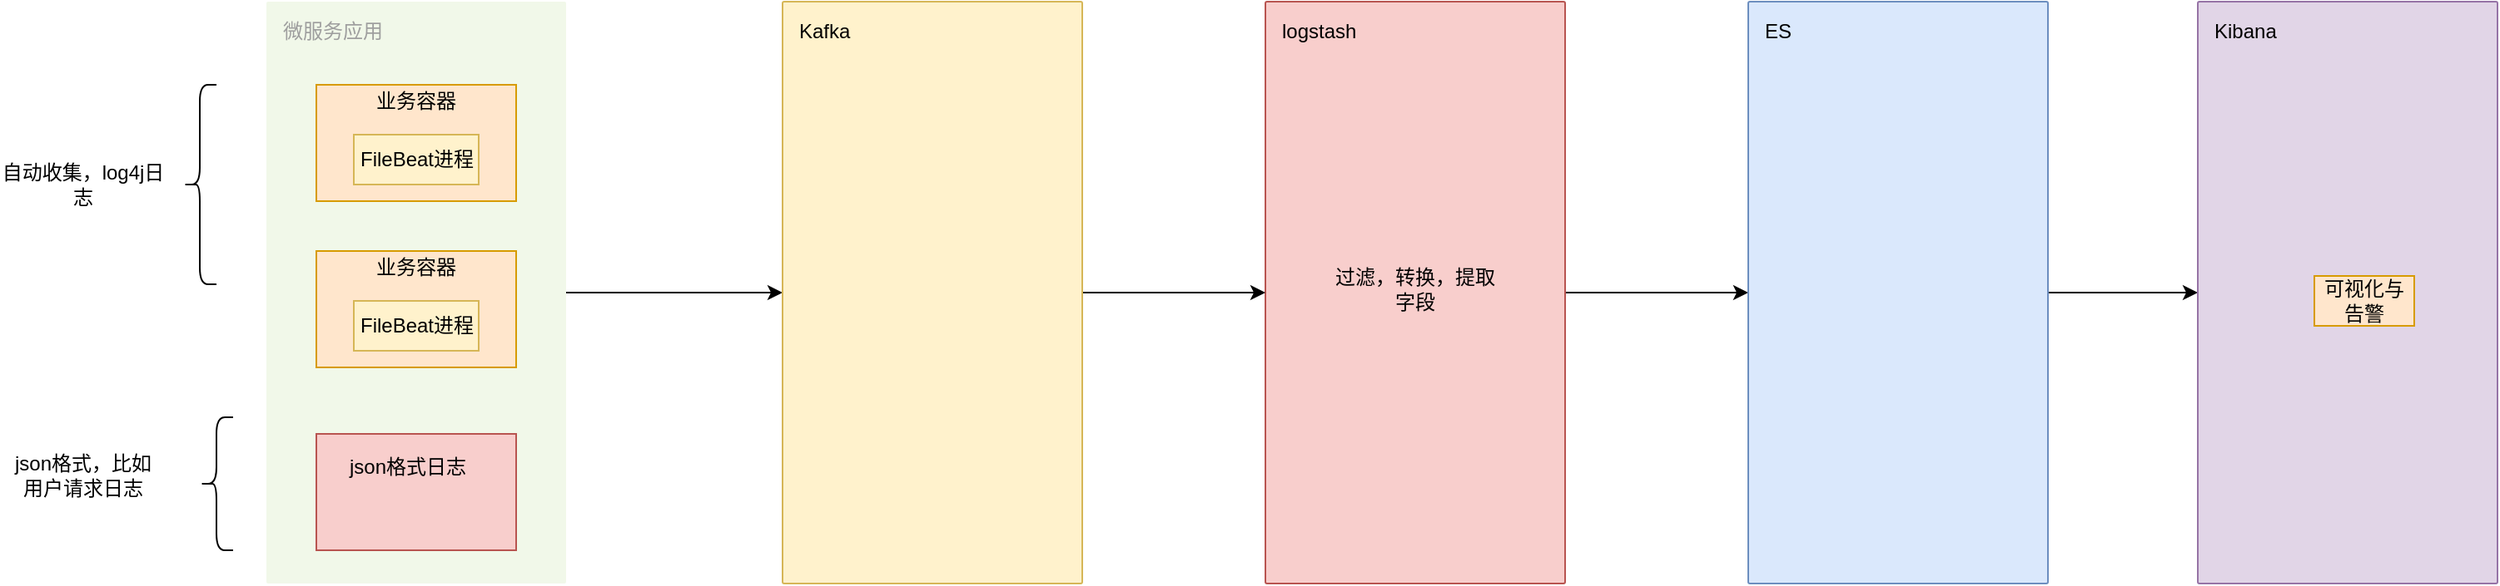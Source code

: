 <mxfile version="16.1.2" type="device"><diagram id="GKId105t5Rv2BwBIrQ8L" name="第 1 页"><mxGraphModel dx="1931" dy="680" grid="1" gridSize="10" guides="1" tooltips="1" connect="1" arrows="1" fold="1" page="1" pageScale="1" pageWidth="827" pageHeight="1169" math="0" shadow="0"><root><mxCell id="0"/><mxCell id="1" parent="0"/><mxCell id="bDekBWETnW0VdO4arCeu-22" style="edgeStyle=orthogonalEdgeStyle;rounded=0;orthogonalLoop=1;jettySize=auto;html=1;exitX=1;exitY=0.5;exitDx=0;exitDy=0;exitPerimeter=0;entryX=0;entryY=0.5;entryDx=0;entryDy=0;entryPerimeter=0;" edge="1" parent="1" source="bDekBWETnW0VdO4arCeu-2" target="bDekBWETnW0VdO4arCeu-4"><mxGeometry relative="1" as="geometry"/></mxCell><mxCell id="bDekBWETnW0VdO4arCeu-2" value="微服务应用" style="sketch=0;points=[[0,0,0],[0.25,0,0],[0.5,0,0],[0.75,0,0],[1,0,0],[1,0.25,0],[1,0.5,0],[1,0.75,0],[1,1,0],[0.75,1,0],[0.5,1,0],[0.25,1,0],[0,1,0],[0,0.75,0],[0,0.5,0],[0,0.25,0]];rounded=1;absoluteArcSize=1;arcSize=2;html=1;strokeColor=none;gradientColor=none;shadow=0;dashed=0;fontSize=12;fontColor=#9E9E9E;align=left;verticalAlign=top;spacing=10;spacingTop=-4;fillColor=#F1F8E9;" vertex="1" parent="1"><mxGeometry x="110" y="130" width="180" height="350" as="geometry"/></mxCell><mxCell id="bDekBWETnW0VdO4arCeu-25" style="edgeStyle=orthogonalEdgeStyle;rounded=0;orthogonalLoop=1;jettySize=auto;html=1;exitX=1;exitY=0.5;exitDx=0;exitDy=0;exitPerimeter=0;entryX=0;entryY=0.5;entryDx=0;entryDy=0;entryPerimeter=0;" edge="1" parent="1" source="bDekBWETnW0VdO4arCeu-3" target="bDekBWETnW0VdO4arCeu-5"><mxGeometry relative="1" as="geometry"/></mxCell><mxCell id="bDekBWETnW0VdO4arCeu-3" value="logstash" style="sketch=0;points=[[0,0,0],[0.25,0,0],[0.5,0,0],[0.75,0,0],[1,0,0],[1,0.25,0],[1,0.5,0],[1,0.75,0],[1,1,0],[0.75,1,0],[0.5,1,0],[0.25,1,0],[0,1,0],[0,0.75,0],[0,0.5,0],[0,0.25,0]];rounded=1;absoluteArcSize=1;arcSize=2;html=1;strokeColor=#b85450;shadow=0;dashed=0;fontSize=12;align=left;verticalAlign=top;spacing=10;spacingTop=-4;fillColor=#f8cecc;" vertex="1" parent="1"><mxGeometry x="710" y="130" width="180" height="350" as="geometry"/></mxCell><mxCell id="bDekBWETnW0VdO4arCeu-23" style="edgeStyle=orthogonalEdgeStyle;rounded=0;orthogonalLoop=1;jettySize=auto;html=1;exitX=1;exitY=0.5;exitDx=0;exitDy=0;exitPerimeter=0;entryX=0;entryY=0.5;entryDx=0;entryDy=0;entryPerimeter=0;" edge="1" parent="1" source="bDekBWETnW0VdO4arCeu-4" target="bDekBWETnW0VdO4arCeu-3"><mxGeometry relative="1" as="geometry"/></mxCell><mxCell id="bDekBWETnW0VdO4arCeu-4" value="Kafka" style="sketch=0;points=[[0,0,0],[0.25,0,0],[0.5,0,0],[0.75,0,0],[1,0,0],[1,0.25,0],[1,0.5,0],[1,0.75,0],[1,1,0],[0.75,1,0],[0.5,1,0],[0.25,1,0],[0,1,0],[0,0.75,0],[0,0.5,0],[0,0.25,0]];rounded=1;absoluteArcSize=1;arcSize=2;html=1;strokeColor=#d6b656;shadow=0;dashed=0;fontSize=12;align=left;verticalAlign=top;spacing=10;spacingTop=-4;fillColor=#fff2cc;" vertex="1" parent="1"><mxGeometry x="420" y="130" width="180" height="350" as="geometry"/></mxCell><mxCell id="bDekBWETnW0VdO4arCeu-27" style="edgeStyle=orthogonalEdgeStyle;rounded=0;orthogonalLoop=1;jettySize=auto;html=1;exitX=1;exitY=0.5;exitDx=0;exitDy=0;exitPerimeter=0;" edge="1" parent="1" source="bDekBWETnW0VdO4arCeu-5" target="bDekBWETnW0VdO4arCeu-26"><mxGeometry relative="1" as="geometry"/></mxCell><mxCell id="bDekBWETnW0VdO4arCeu-5" value="ES" style="sketch=0;points=[[0,0,0],[0.25,0,0],[0.5,0,0],[0.75,0,0],[1,0,0],[1,0.25,0],[1,0.5,0],[1,0.75,0],[1,1,0],[0.75,1,0],[0.5,1,0],[0.25,1,0],[0,1,0],[0,0.75,0],[0,0.5,0],[0,0.25,0]];rounded=1;absoluteArcSize=1;arcSize=2;html=1;strokeColor=#6c8ebf;shadow=0;dashed=0;fontSize=12;align=left;verticalAlign=top;spacing=10;spacingTop=-4;fillColor=#dae8fc;" vertex="1" parent="1"><mxGeometry x="1000" y="130" width="180" height="350" as="geometry"/></mxCell><mxCell id="bDekBWETnW0VdO4arCeu-9" value="" style="group" vertex="1" connectable="0" parent="1"><mxGeometry x="140" y="180" width="120" height="70" as="geometry"/></mxCell><mxCell id="bDekBWETnW0VdO4arCeu-6" value="" style="rounded=0;whiteSpace=wrap;html=1;fillColor=#ffe6cc;strokeColor=#d79b00;" vertex="1" parent="bDekBWETnW0VdO4arCeu-9"><mxGeometry width="120" height="70" as="geometry"/></mxCell><mxCell id="bDekBWETnW0VdO4arCeu-7" value="业务容器" style="text;html=1;strokeColor=none;fillColor=none;align=center;verticalAlign=middle;whiteSpace=wrap;rounded=0;" vertex="1" parent="bDekBWETnW0VdO4arCeu-9"><mxGeometry x="25" width="70" height="20" as="geometry"/></mxCell><mxCell id="bDekBWETnW0VdO4arCeu-8" value="FileBeat进程" style="rounded=0;whiteSpace=wrap;html=1;fillColor=#fff2cc;strokeColor=#d6b656;" vertex="1" parent="bDekBWETnW0VdO4arCeu-9"><mxGeometry x="22.5" y="30" width="75" height="30" as="geometry"/></mxCell><mxCell id="bDekBWETnW0VdO4arCeu-10" value="" style="group" vertex="1" connectable="0" parent="1"><mxGeometry x="140" y="280" width="120" height="70" as="geometry"/></mxCell><mxCell id="bDekBWETnW0VdO4arCeu-11" value="" style="rounded=0;whiteSpace=wrap;html=1;fillColor=#ffe6cc;strokeColor=#d79b00;" vertex="1" parent="bDekBWETnW0VdO4arCeu-10"><mxGeometry width="120" height="70" as="geometry"/></mxCell><mxCell id="bDekBWETnW0VdO4arCeu-12" value="业务容器" style="text;html=1;strokeColor=none;fillColor=none;align=center;verticalAlign=middle;whiteSpace=wrap;rounded=0;" vertex="1" parent="bDekBWETnW0VdO4arCeu-10"><mxGeometry x="25" width="70" height="20" as="geometry"/></mxCell><mxCell id="bDekBWETnW0VdO4arCeu-13" value="FileBeat进程" style="rounded=0;whiteSpace=wrap;html=1;fillColor=#fff2cc;strokeColor=#d6b656;" vertex="1" parent="bDekBWETnW0VdO4arCeu-10"><mxGeometry x="22.5" y="30" width="75" height="30" as="geometry"/></mxCell><mxCell id="bDekBWETnW0VdO4arCeu-16" value="" style="group" vertex="1" connectable="0" parent="1"><mxGeometry x="140" y="390" width="120" height="70" as="geometry"/></mxCell><mxCell id="bDekBWETnW0VdO4arCeu-14" value="" style="rounded=0;whiteSpace=wrap;html=1;fillColor=#f8cecc;strokeColor=#b85450;" vertex="1" parent="bDekBWETnW0VdO4arCeu-16"><mxGeometry width="120" height="70" as="geometry"/></mxCell><mxCell id="bDekBWETnW0VdO4arCeu-15" value="json格式日志" style="text;html=1;strokeColor=none;fillColor=none;align=center;verticalAlign=middle;whiteSpace=wrap;rounded=0;" vertex="1" parent="bDekBWETnW0VdO4arCeu-16"><mxGeometry x="18.462" y="10" width="73.846" height="20" as="geometry"/></mxCell><mxCell id="bDekBWETnW0VdO4arCeu-18" value="" style="shape=curlyBracket;whiteSpace=wrap;html=1;rounded=1;" vertex="1" parent="1"><mxGeometry x="60" y="180" width="20" height="120" as="geometry"/></mxCell><mxCell id="bDekBWETnW0VdO4arCeu-19" value="自动收集，log4j日志" style="text;html=1;strokeColor=none;fillColor=none;align=center;verticalAlign=middle;whiteSpace=wrap;rounded=0;" vertex="1" parent="1"><mxGeometry x="-50" y="225" width="100" height="30" as="geometry"/></mxCell><mxCell id="bDekBWETnW0VdO4arCeu-20" value="json格式，比如用户请求日志" style="text;html=1;strokeColor=none;fillColor=none;align=center;verticalAlign=middle;whiteSpace=wrap;rounded=0;" vertex="1" parent="1"><mxGeometry x="-45" y="400" width="90" height="30" as="geometry"/></mxCell><mxCell id="bDekBWETnW0VdO4arCeu-21" value="" style="shape=curlyBracket;whiteSpace=wrap;html=1;rounded=1;" vertex="1" parent="1"><mxGeometry x="70" y="380" width="20" height="80" as="geometry"/></mxCell><mxCell id="bDekBWETnW0VdO4arCeu-24" value="过滤，转换，提取字段" style="text;html=1;strokeColor=none;fillColor=none;align=center;verticalAlign=middle;whiteSpace=wrap;rounded=0;" vertex="1" parent="1"><mxGeometry x="750" y="280" width="100" height="45" as="geometry"/></mxCell><mxCell id="bDekBWETnW0VdO4arCeu-26" value="Kibana" style="sketch=0;points=[[0,0,0],[0.25,0,0],[0.5,0,0],[0.75,0,0],[1,0,0],[1,0.25,0],[1,0.5,0],[1,0.75,0],[1,1,0],[0.75,1,0],[0.5,1,0],[0.25,1,0],[0,1,0],[0,0.75,0],[0,0.5,0],[0,0.25,0]];rounded=1;absoluteArcSize=1;arcSize=2;html=1;strokeColor=#9673a6;shadow=0;dashed=0;fontSize=12;align=left;verticalAlign=top;spacing=10;spacingTop=-4;fillColor=#e1d5e7;" vertex="1" parent="1"><mxGeometry x="1270" y="130" width="180" height="350" as="geometry"/></mxCell><mxCell id="bDekBWETnW0VdO4arCeu-28" value="可视化与告警" style="text;html=1;strokeColor=#d79b00;fillColor=#ffe6cc;align=center;verticalAlign=middle;whiteSpace=wrap;rounded=0;" vertex="1" parent="1"><mxGeometry x="1340" y="295" width="60" height="30" as="geometry"/></mxCell></root></mxGraphModel></diagram></mxfile>
